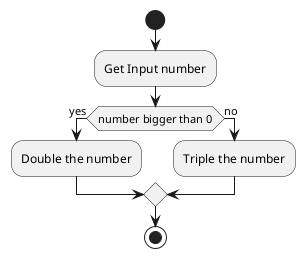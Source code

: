 @startuml
start
:Get Input number;
if (number bigger than 0) then (yes)
    :Double the number;
else (no)
    :Triple the number;
endif
stop
@enduml
